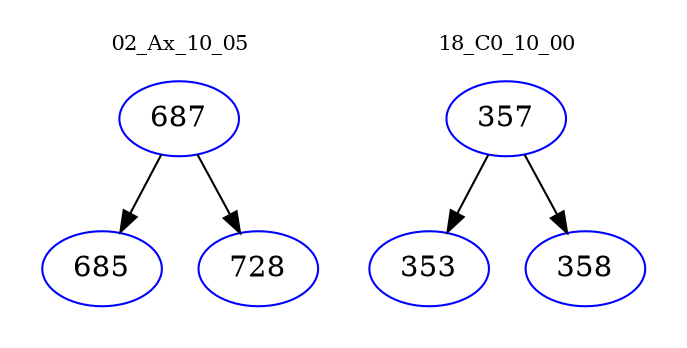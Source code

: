 digraph{
subgraph cluster_0 {
color = white
label = "02_Ax_10_05";
fontsize=10;
T0_687 [label="687", color="blue"]
T0_687 -> T0_685 [color="black"]
T0_685 [label="685", color="blue"]
T0_687 -> T0_728 [color="black"]
T0_728 [label="728", color="blue"]
}
subgraph cluster_1 {
color = white
label = "18_C0_10_00";
fontsize=10;
T1_357 [label="357", color="blue"]
T1_357 -> T1_353 [color="black"]
T1_353 [label="353", color="blue"]
T1_357 -> T1_358 [color="black"]
T1_358 [label="358", color="blue"]
}
}
